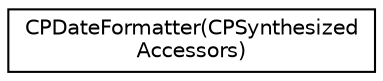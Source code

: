 digraph "Graphical Class Hierarchy"
{
  edge [fontname="Helvetica",fontsize="10",labelfontname="Helvetica",labelfontsize="10"];
  node [fontname="Helvetica",fontsize="10",shape=record];
  rankdir="LR";
  Node1 [label="CPDateFormatter(CPSynthesized\lAccessors)",height=0.2,width=0.4,color="black", fillcolor="white", style="filled",URL="$category_c_p_date_formatter_07_c_p_synthesized_accessors_08.html"];
}

